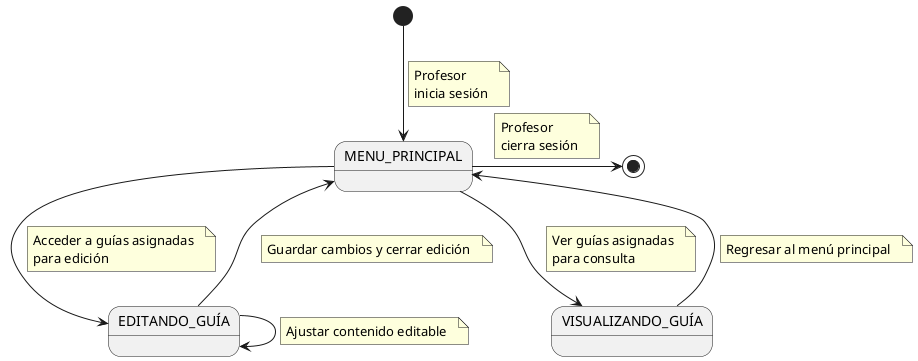 @startuml diagramaContextoProfesor  
state "MENU_PRINCIPAL" as MenuPrincipal  
state "EDITANDO_GUÍA" as EditandoGuia  
state "VISUALIZANDO_GUÍA" as VisualizandoGuia  

[*] --> MenuPrincipal  
    note on link  
        Profesor  
        inicia sesión  
    end note  

MenuPrincipal -> [*]  
    note on link  
        Profesor  
        cierra sesión  
    end note  

MenuPrincipal --> VisualizandoGuia  
    note on link  
        Ver guías asignadas  
        para consulta  
    end note  

VisualizandoGuia --> MenuPrincipal  
    note on link  
        Regresar al menú principal  
    end note  

MenuPrincipal --> EditandoGuia  
    note on link  
        Acceder a guías asignadas  
        para edición  
    end note  

EditandoGuia --> EditandoGuia  
    note on link  
        Ajustar contenido editable  
    end note  

EditandoGuia --> MenuPrincipal  
    note on link  
        Guardar cambios y cerrar edición  
    end note  

@enduml  
